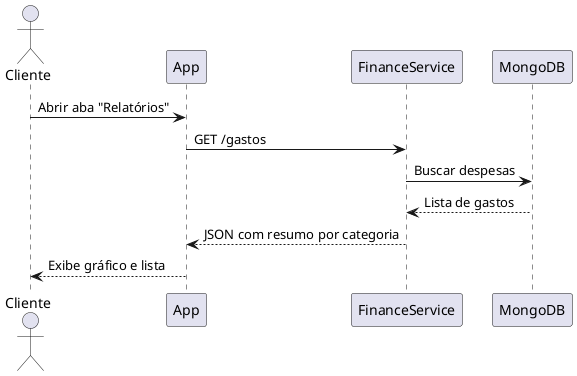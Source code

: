 @startuml Sequence_RelatorioGastos
actor Cliente
participant App
participant FinanceService
participant MongoDB
Cliente -> App: Abrir aba "Relatórios"
App -> FinanceService: GET /gastos
FinanceService -> MongoDB: Buscar despesas
MongoDB --> FinanceService: Lista de gastos
FinanceService --> App: JSON com resumo por categoria
App --> Cliente: Exibe gráfico e lista
@enduml